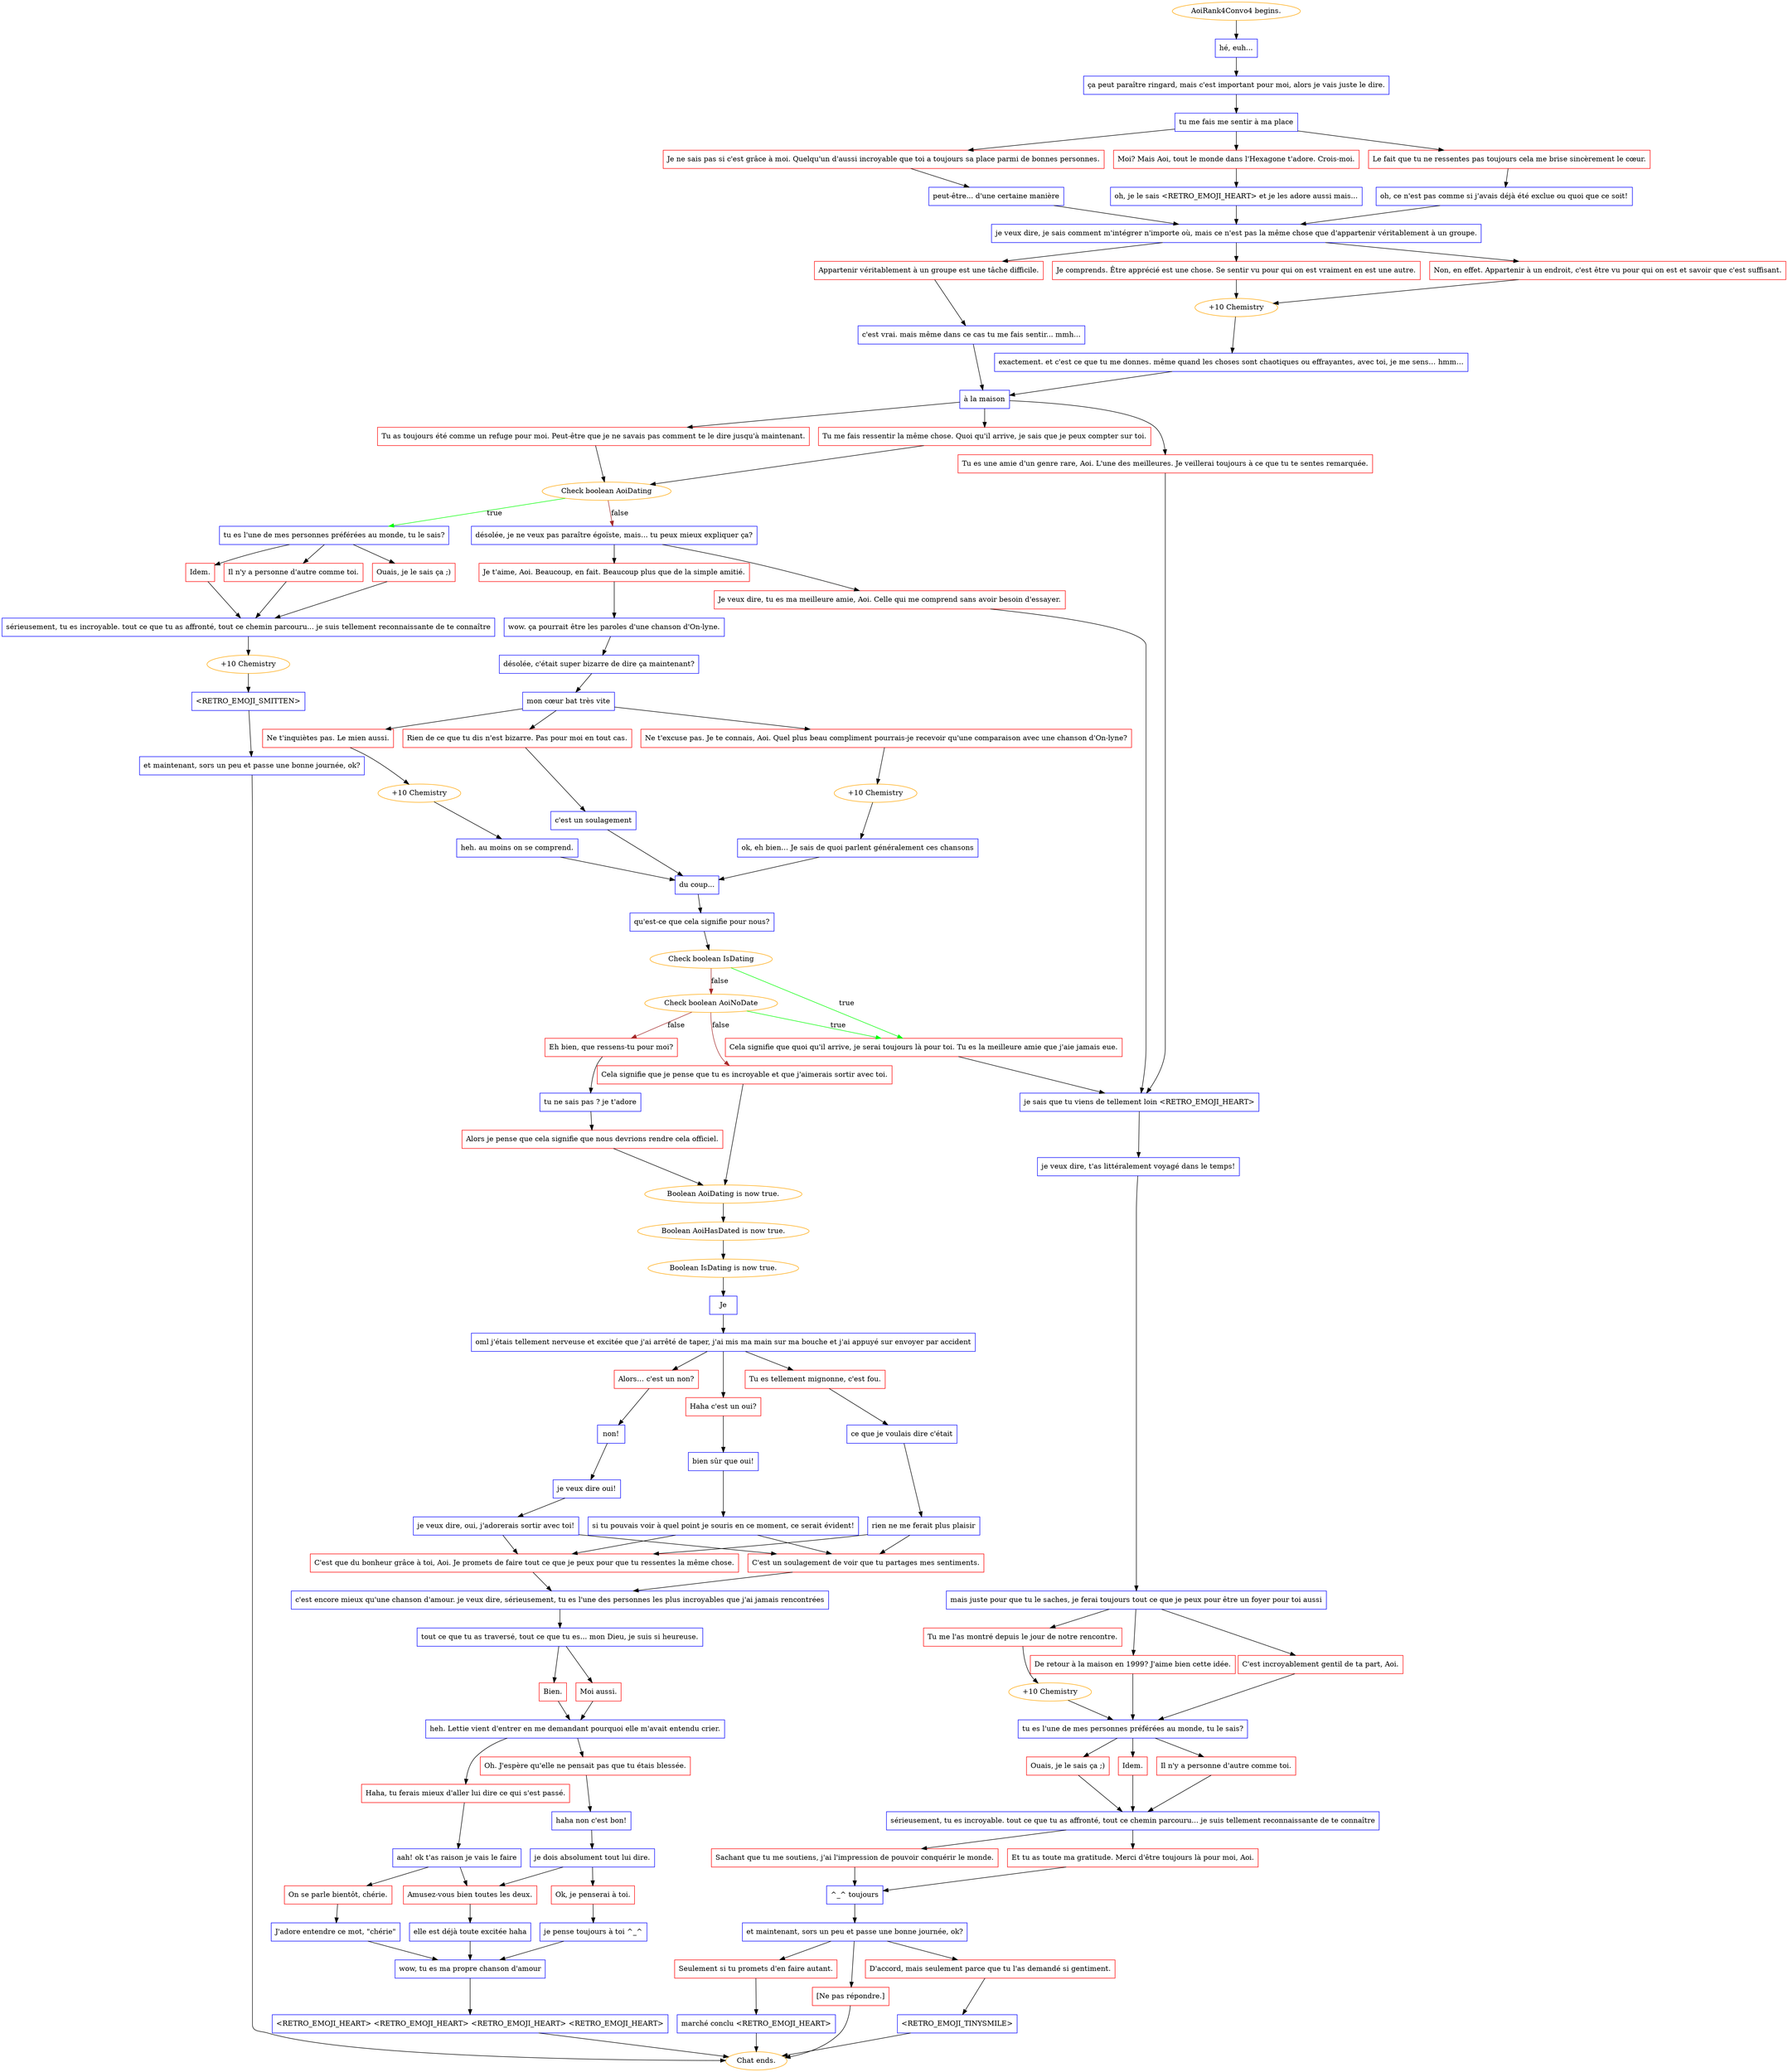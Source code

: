 digraph {
	"AoiRank4Convo4 begins." [color=orange];
		"AoiRank4Convo4 begins." -> j1160874656;
	j1160874656 [label="hé, euh...",shape=box,color=blue];
		j1160874656 -> j3401524952;
	j3401524952 [label="ça peut paraître ringard, mais c'est important pour moi, alors je vais juste le dire.",shape=box,color=blue];
		j3401524952 -> j1324950986;
	j1324950986 [label="tu me fais me sentir à ma place",shape=box,color=blue];
		j1324950986 -> j2482491715;
		j1324950986 -> j4225456823;
		j1324950986 -> j210033568;
	j2482491715 [label="Je ne sais pas si c'est grâce à moi. Quelqu'un d'aussi incroyable que toi a toujours sa place parmi de bonnes personnes.",shape=box,color=red];
		j2482491715 -> j1843730869;
	j4225456823 [label="Moi? Mais Aoi, tout le monde dans l'Hexagone t'adore. Crois-moi.",shape=box,color=red];
		j4225456823 -> j3132929437;
	j210033568 [label="Le fait que tu ne ressentes pas toujours cela me brise sincèrement le cœur.",shape=box,color=red];
		j210033568 -> j1976470192;
	j1843730869 [label="peut-être... d'une certaine manière",shape=box,color=blue];
		j1843730869 -> j3499077116;
	j3132929437 [label="oh, je le sais <RETRO_EMOJI_HEART> et je les adore aussi mais...",shape=box,color=blue];
		j3132929437 -> j3499077116;
	j1976470192 [label="oh, ce n'est pas comme si j'avais déjà été exclue ou quoi que ce soit!",shape=box,color=blue];
		j1976470192 -> j3499077116;
	j3499077116 [label="je veux dire, je sais comment m'intégrer n'importe où, mais ce n'est pas la même chose que d'appartenir véritablement à un groupe.",shape=box,color=blue];
		j3499077116 -> j3423014417;
		j3499077116 -> j1780062171;
		j3499077116 -> j4271001827;
	j3423014417 [label="Je comprends. Être apprécié est une chose. Se sentir vu pour qui on est vraiment en est une autre.",shape=box,color=red];
		j3423014417 -> j1791450730;
	j1780062171 [label="Non, en effet. Appartenir à un endroit, c'est être vu pour qui on est et savoir que c'est suffisant.",shape=box,color=red];
		j1780062171 -> j1791450730;
	j4271001827 [label="Appartenir véritablement à un groupe est une tâche difficile.",shape=box,color=red];
		j4271001827 -> j975756634;
	j1791450730 [label="+10 Chemistry",color=orange];
		j1791450730 -> j3974453452;
	j975756634 [label="c'est vrai. mais même dans ce cas tu me fais sentir... mmh...",shape=box,color=blue];
		j975756634 -> j1204872662;
	j3974453452 [label="exactement. et c'est ce que tu me donnes. même quand les choses sont chaotiques ou effrayantes, avec toi, je me sens… hmm…",shape=box,color=blue];
		j3974453452 -> j1204872662;
	j1204872662 [label="à la maison",shape=box,color=blue];
		j1204872662 -> j441566642;
		j1204872662 -> j3945989542;
		j1204872662 -> j3817246652;
	j441566642 [label="Tu as toujours été comme un refuge pour moi. Peut-être que je ne savais pas comment te le dire jusqu'à maintenant.",shape=box,color=red];
		j441566642 -> j1284115511;
	j3945989542 [label="Tu me fais ressentir la même chose. Quoi qu'il arrive, je sais que je peux compter sur toi.",shape=box,color=red];
		j3945989542 -> j1284115511;
	j3817246652 [label="Tu es une amie d'un genre rare, Aoi. L'une des meilleures. Je veillerai toujours à ce que tu te sentes remarquée.",shape=box,color=red];
		j3817246652 -> j261010309;
	j1284115511 [label="Check boolean AoiDating",color=orange];
		j1284115511 -> j1414478324 [label=true,color=green];
		j1284115511 -> j2804110661 [label=false,color=brown];
	j261010309 [label="je sais que tu viens de tellement loin <RETRO_EMOJI_HEART>",shape=box,color=blue];
		j261010309 -> j4223638075;
	j1414478324 [label="tu es l'une de mes personnes préférées au monde, tu le sais?",shape=box,color=blue];
		j1414478324 -> j3625893634;
		j1414478324 -> j1428268812;
		j1414478324 -> j1012767365;
	j2804110661 [label="désolée, je ne veux pas paraître égoïste, mais... tu peux mieux expliquer ça?",shape=box,color=blue];
		j2804110661 -> j527418139;
		j2804110661 -> j1374021673;
	j4223638075 [label="je veux dire, t'as littéralement voyagé dans le temps!",shape=box,color=blue];
		j4223638075 -> j2595264910;
	j3625893634 [label="Idem.",shape=box,color=red];
		j3625893634 -> j2978429174;
	j1428268812 [label="Il n'y a personne d'autre comme toi.",shape=box,color=red];
		j1428268812 -> j2978429174;
	j1012767365 [label="Ouais, je le sais ça ;)",shape=box,color=red];
		j1012767365 -> j2978429174;
	j527418139 [label="Je t'aime, Aoi. Beaucoup, en fait. Beaucoup plus que de la simple amitié.",shape=box,color=red];
		j527418139 -> j3551249383;
	j1374021673 [label="Je veux dire, tu es ma meilleure amie, Aoi. Celle qui me comprend sans avoir besoin d'essayer.",shape=box,color=red];
		j1374021673 -> j261010309;
	j2595264910 [label="mais juste pour que tu le saches, je ferai toujours tout ce que je peux pour être un foyer pour toi aussi",shape=box,color=blue];
		j2595264910 -> j304613696;
		j2595264910 -> j1929806821;
		j2595264910 -> j542882372;
	j2978429174 [label="sérieusement, tu es incroyable. tout ce que tu as affronté, tout ce chemin parcouru... je suis tellement reconnaissante de te connaître",shape=box,color=blue];
		j2978429174 -> j1017661609;
	j3551249383 [label="wow. ça pourrait être les paroles d'une chanson d'On-lyne.",shape=box,color=blue];
		j3551249383 -> j1644670416;
	j304613696 [label="Tu me l'as montré depuis le jour de notre rencontre.",shape=box,color=red];
		j304613696 -> j2098591145;
	j1929806821 [label="De retour à la maison en 1999? J'aime bien cette idée.",shape=box,color=red];
		j1929806821 -> j3841678301;
	j542882372 [label="C'est incroyablement gentil de ta part, Aoi.",shape=box,color=red];
		j542882372 -> j3841678301;
	j1017661609 [label="+10 Chemistry",color=orange];
		j1017661609 -> j2775093281;
	j1644670416 [label="désolée, c'était super bizarre de dire ça maintenant?",shape=box,color=blue];
		j1644670416 -> j2709938778;
	j2098591145 [label="+10 Chemistry",color=orange];
		j2098591145 -> j3841678301;
	j3841678301 [label="tu es l'une de mes personnes préférées au monde, tu le sais?",shape=box,color=blue];
		j3841678301 -> j2947498271;
		j3841678301 -> j1555236153;
		j3841678301 -> j1200895401;
	j2775093281 [label="<RETRO_EMOJI_SMITTEN>",shape=box,color=blue];
		j2775093281 -> j778033329;
	j2709938778 [label="mon cœur bat très vite",shape=box,color=blue];
		j2709938778 -> j3354546761;
		j2709938778 -> j3613078671;
		j2709938778 -> j1109013274;
	j2947498271 [label="Idem.",shape=box,color=red];
		j2947498271 -> j2530297828;
	j1555236153 [label="Il n'y a personne d'autre comme toi.",shape=box,color=red];
		j1555236153 -> j2530297828;
	j1200895401 [label="Ouais, je le sais ça ;)",shape=box,color=red];
		j1200895401 -> j2530297828;
	j778033329 [label="et maintenant, sors un peu et passe une bonne journée, ok?",shape=box,color=blue];
		j778033329 -> "Chat ends.";
	j3354546761 [label="Ne t'excuse pas. Je te connais, Aoi. Quel plus beau compliment pourrais-je recevoir qu'une comparaison avec une chanson d'On-lyne?",shape=box,color=red];
		j3354546761 -> j1043909044;
	j3613078671 [label="Ne t'inquiètes pas. Le mien aussi.",shape=box,color=red];
		j3613078671 -> j3818024437;
	j1109013274 [label="Rien de ce que tu dis n'est bizarre. Pas pour moi en tout cas.",shape=box,color=red];
		j1109013274 -> j2654811154;
	j2530297828 [label="sérieusement, tu es incroyable. tout ce que tu as affronté, tout ce chemin parcouru... je suis tellement reconnaissante de te connaître",shape=box,color=blue];
		j2530297828 -> j3454712720;
		j2530297828 -> j579674636;
	"Chat ends." [color=orange];
	j1043909044 [label="+10 Chemistry",color=orange];
		j1043909044 -> j2033006624;
	j3818024437 [label="+10 Chemistry",color=orange];
		j3818024437 -> j3812785487;
	j2654811154 [label="c'est un soulagement",shape=box,color=blue];
		j2654811154 -> j3596969795;
	j3454712720 [label="Sachant que tu me soutiens, j'ai l'impression de pouvoir conquérir le monde.",shape=box,color=red];
		j3454712720 -> j2455318211;
	j579674636 [label="Et tu as toute ma gratitude. Merci d'être toujours là pour moi, Aoi.",shape=box,color=red];
		j579674636 -> j2455318211;
	j2033006624 [label="ok, eh bien… Je sais de quoi parlent généralement ces chansons",shape=box,color=blue];
		j2033006624 -> j3596969795;
	j3812785487 [label="heh. au moins on se comprend.",shape=box,color=blue];
		j3812785487 -> j3596969795;
	j3596969795 [label="du coup...",shape=box,color=blue];
		j3596969795 -> j2745487355;
	j2455318211 [label="^_^ toujours",shape=box,color=blue];
		j2455318211 -> j4066669507;
	j2745487355 [label="qu'est-ce que cela signifie pour nous?",shape=box,color=blue];
		j2745487355 -> j1551207171;
	j4066669507 [label="et maintenant, sors un peu et passe une bonne journée, ok?",shape=box,color=blue];
		j4066669507 -> j3275989796;
		j4066669507 -> j802056141;
		j4066669507 -> j94287996;
	j1551207171 [label="Check boolean IsDating",color=orange];
		j1551207171 -> j2970532443 [label=true,color=green];
		j1551207171 -> j4131435017 [label=false,color=brown];
	j3275989796 [label="D'accord, mais seulement parce que tu l'as demandé si gentiment.",shape=box,color=red];
		j3275989796 -> j1589091153;
	j802056141 [label="Seulement si tu promets d'en faire autant.",shape=box,color=red];
		j802056141 -> j518544777;
	j94287996 [label="[Ne pas répondre.]",shape=box,color=red];
		j94287996 -> "Chat ends.";
	j2970532443 [label="Cela signifie que quoi qu'il arrive, je serai toujours là pour toi. Tu es la meilleure amie que j'aie jamais eue.",shape=box,color=red];
		j2970532443 -> j261010309;
	j4131435017 [label="Check boolean AoiNoDate",color=orange];
		j4131435017 -> j2970532443 [label=true,color=green];
		j4131435017 -> j820192082 [label=false,color=brown];
		j4131435017 -> j2596774055 [label=false,color=brown];
	j1589091153 [label="<RETRO_EMOJI_TINYSMILE>",shape=box,color=blue];
		j1589091153 -> "Chat ends.";
	j518544777 [label="marché conclu <RETRO_EMOJI_HEART>",shape=box,color=blue];
		j518544777 -> "Chat ends.";
	j820192082 [label="Cela signifie que je pense que tu es incroyable et que j'aimerais sortir avec toi.",shape=box,color=red];
		j820192082 -> j2371898321;
	j2596774055 [label="Eh bien, que ressens-tu pour moi?",shape=box,color=red];
		j2596774055 -> j2825873081;
	j2371898321 [label="Boolean AoiDating is now true.",color=orange];
		j2371898321 -> j4109026017;
	j2825873081 [label="tu ne sais pas ? je t'adore",shape=box,color=blue];
		j2825873081 -> j842477706;
	j4109026017 [label="Boolean AoiHasDated is now true.",color=orange];
		j4109026017 -> j201356090;
	j842477706 [label="Alors je pense que cela signifie que nous devrions rendre cela officiel.",shape=box,color=red];
		j842477706 -> j2371898321;
	j201356090 [label="Boolean IsDating is now true.",color=orange];
		j201356090 -> j761610727;
	j761610727 [label="Je",shape=box,color=blue];
		j761610727 -> j826767461;
	j826767461 [label="oml j'étais tellement nerveuse et excitée que j'ai arrêté de taper, j'ai mis ma main sur ma bouche et j'ai appuyé sur envoyer par accident",shape=box,color=blue];
		j826767461 -> j3337310554;
		j826767461 -> j765604319;
		j826767461 -> j277017278;
	j3337310554 [label="Haha c'est un oui?",shape=box,color=red];
		j3337310554 -> j3675505714;
	j765604319 [label="Tu es tellement mignonne, c'est fou.",shape=box,color=red];
		j765604319 -> j2197226459;
	j277017278 [label="Alors… c'est un non?",shape=box,color=red];
		j277017278 -> j563764163;
	j3675505714 [label="bien sûr que oui!",shape=box,color=blue];
		j3675505714 -> j753988698;
	j2197226459 [label="ce que je voulais dire c'était",shape=box,color=blue];
		j2197226459 -> j743816113;
	j563764163 [label="non!",shape=box,color=blue];
		j563764163 -> j2977163518;
	j753988698 [label="si tu pouvais voir à quel point je souris en ce moment, ce serait évident!",shape=box,color=blue];
		j753988698 -> j3639750582;
		j753988698 -> j2758925922;
	j743816113 [label="rien ne me ferait plus plaisir",shape=box,color=blue];
		j743816113 -> j3639750582;
		j743816113 -> j2758925922;
	j2977163518 [label="je veux dire oui!",shape=box,color=blue];
		j2977163518 -> j2591653785;
	j3639750582 [label="C'est un soulagement de voir que tu partages mes sentiments.",shape=box,color=red];
		j3639750582 -> j4240854760;
	j2758925922 [label="C'est que du bonheur grâce à toi, Aoi. Je promets de faire tout ce que je peux pour que tu ressentes la même chose.",shape=box,color=red];
		j2758925922 -> j4240854760;
	j2591653785 [label="je veux dire, oui, j'adorerais sortir avec toi!",shape=box,color=blue];
		j2591653785 -> j3639750582;
		j2591653785 -> j2758925922;
	j4240854760 [label="c'est encore mieux qu'une chanson d'amour. je veux dire, sérieusement, tu es l'une des personnes les plus incroyables que j'ai jamais rencontrées",shape=box,color=blue];
		j4240854760 -> j2937524179;
	j2937524179 [label="tout ce que tu as traversé, tout ce que tu es... mon Dieu, je suis si heureuse.",shape=box,color=blue];
		j2937524179 -> j4006953845;
		j2937524179 -> j1917011837;
	j4006953845 [label="Bien.",shape=box,color=red];
		j4006953845 -> j4007076415;
	j1917011837 [label="Moi aussi.",shape=box,color=red];
		j1917011837 -> j4007076415;
	j4007076415 [label="heh. Lettie vient d'entrer en me demandant pourquoi elle m'avait entendu crier.",shape=box,color=blue];
		j4007076415 -> j862186729;
		j4007076415 -> j2441201124;
	j862186729 [label="Oh. J'espère qu'elle ne pensait pas que tu étais blessée.",shape=box,color=red];
		j862186729 -> j1683170414;
	j2441201124 [label="Haha, tu ferais mieux d'aller lui dire ce qui s'est passé.",shape=box,color=red];
		j2441201124 -> j982043375;
	j1683170414 [label="haha non c'est bon!",shape=box,color=blue];
		j1683170414 -> j3262565921;
	j982043375 [label="aah! ok t'as raison je vais le faire",shape=box,color=blue];
		j982043375 -> j1768736226;
		j982043375 -> j2867259645;
	j3262565921 [label="je dois absolument tout lui dire.",shape=box,color=blue];
		j3262565921 -> j1768736226;
		j3262565921 -> j2972117185;
	j1768736226 [label="Amusez-vous bien toutes les deux.",shape=box,color=red];
		j1768736226 -> j110986458;
	j2867259645 [label="On se parle bientôt, chérie.",shape=box,color=red];
		j2867259645 -> j3001652226;
	j2972117185 [label="Ok, je penserai à toi.",shape=box,color=red];
		j2972117185 -> j3827462103;
	j110986458 [label="elle est déjà toute excitée haha",shape=box,color=blue];
		j110986458 -> j1346109095;
	j3001652226 [label="J'adore entendre ce mot, \"chérie\"",shape=box,color=blue];
		j3001652226 -> j1346109095;
	j3827462103 [label="je pense toujours à toi ^_^",shape=box,color=blue];
		j3827462103 -> j1346109095;
	j1346109095 [label="wow, tu es ma propre chanson d'amour",shape=box,color=blue];
		j1346109095 -> j3055390229;
	j3055390229 [label="<RETRO_EMOJI_HEART> <RETRO_EMOJI_HEART> <RETRO_EMOJI_HEART> <RETRO_EMOJI_HEART>",shape=box,color=blue];
		j3055390229 -> "Chat ends.";
}